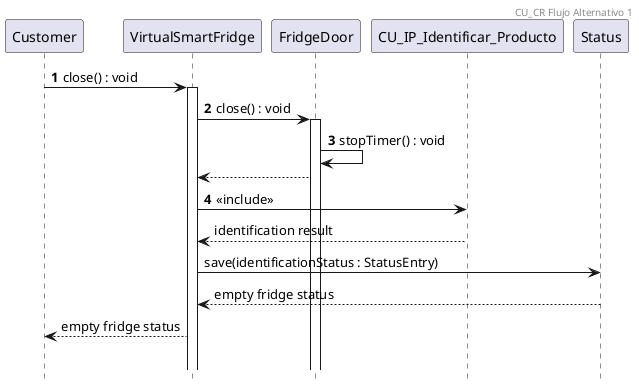 @startuml

hide footbox
header CU_CR Flujo Alternativo 1
autonumber

Customer -> VirtualSmartFridge: close() : void
activate VirtualSmartFridge

VirtualSmartFridge -> FridgeDoor : close() : void
activate FridgeDoor

FridgeDoor -> FridgeDoor : stopTimer() : void

autonumber stop
FridgeDoor --> VirtualSmartFridge

autonumber resume
VirtualSmartFridge -> CU_IP_Identificar_Producto : <<include>>

autonumber stop
CU_IP_Identificar_Producto --> VirtualSmartFridge : identification result
VirtualSmartFridge -> Status : save(identificationStatus : StatusEntry)
Status --> VirtualSmartFridge : empty fridge status
VirtualSmartFridge --> Customer : empty fridge status
|||

@enduml